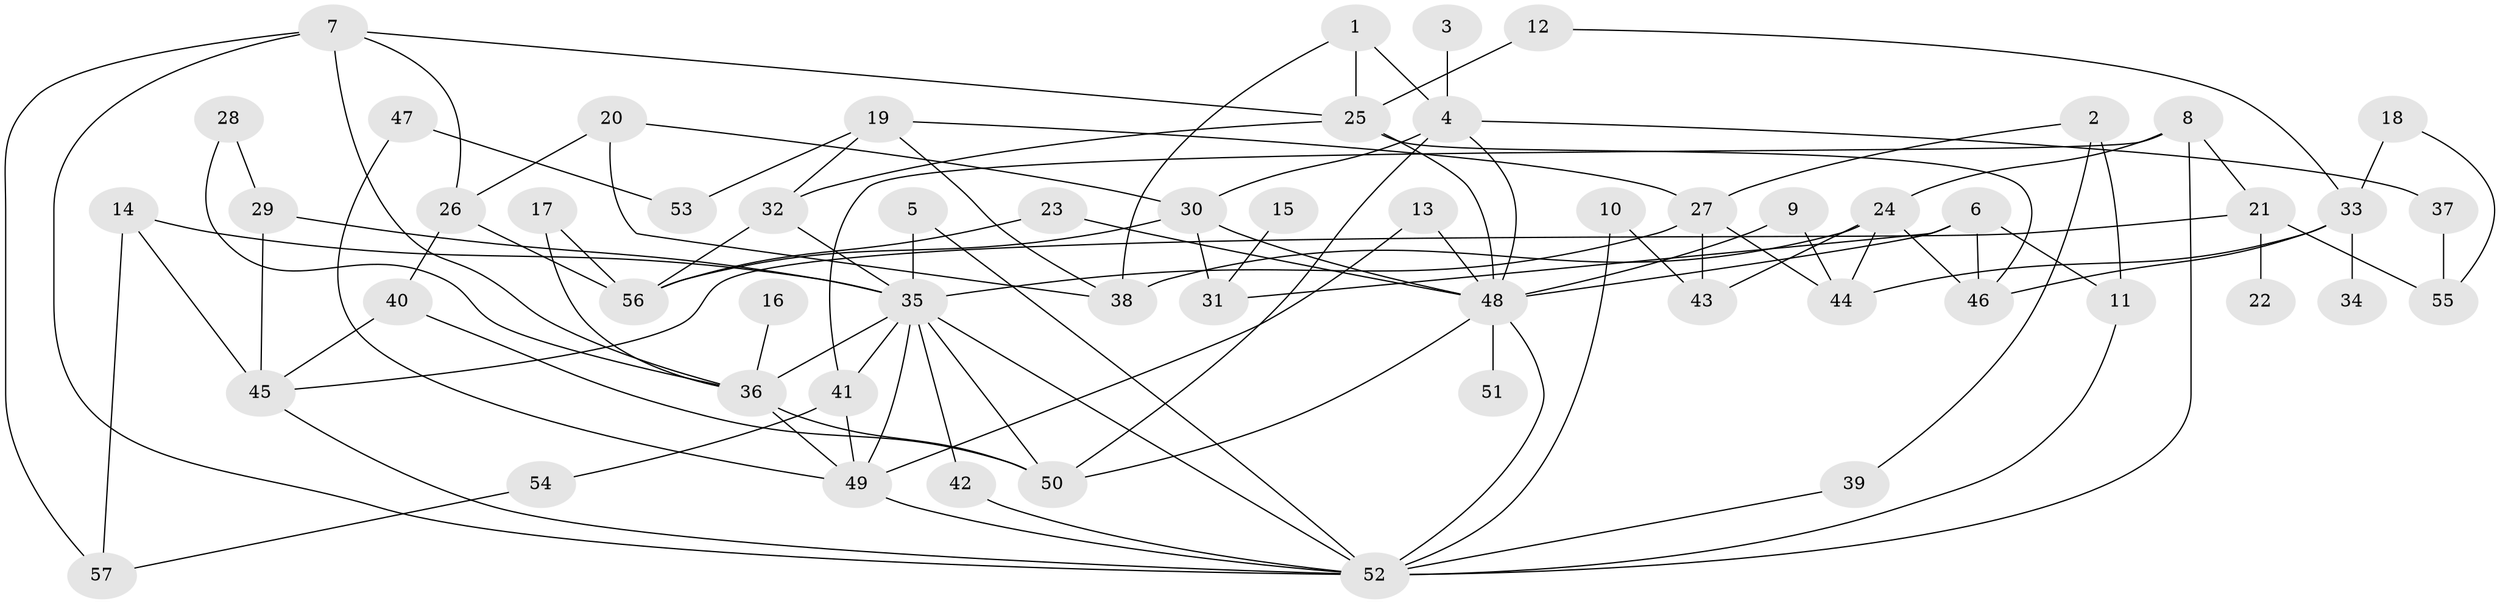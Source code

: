 // original degree distribution, {8: 0.008849557522123894, 6: 0.04424778761061947, 7: 0.008849557522123894, 5: 0.07079646017699115, 3: 0.24778761061946902, 1: 0.18584070796460178, 4: 0.1504424778761062, 2: 0.2831858407079646}
// Generated by graph-tools (version 1.1) at 2025/49/03/09/25 03:49:23]
// undirected, 57 vertices, 103 edges
graph export_dot {
graph [start="1"]
  node [color=gray90,style=filled];
  1;
  2;
  3;
  4;
  5;
  6;
  7;
  8;
  9;
  10;
  11;
  12;
  13;
  14;
  15;
  16;
  17;
  18;
  19;
  20;
  21;
  22;
  23;
  24;
  25;
  26;
  27;
  28;
  29;
  30;
  31;
  32;
  33;
  34;
  35;
  36;
  37;
  38;
  39;
  40;
  41;
  42;
  43;
  44;
  45;
  46;
  47;
  48;
  49;
  50;
  51;
  52;
  53;
  54;
  55;
  56;
  57;
  1 -- 4 [weight=1.0];
  1 -- 25 [weight=1.0];
  1 -- 38 [weight=1.0];
  2 -- 11 [weight=1.0];
  2 -- 27 [weight=1.0];
  2 -- 39 [weight=1.0];
  3 -- 4 [weight=1.0];
  4 -- 30 [weight=1.0];
  4 -- 37 [weight=1.0];
  4 -- 48 [weight=1.0];
  4 -- 50 [weight=1.0];
  5 -- 35 [weight=1.0];
  5 -- 52 [weight=1.0];
  6 -- 11 [weight=1.0];
  6 -- 31 [weight=1.0];
  6 -- 46 [weight=1.0];
  6 -- 48 [weight=1.0];
  7 -- 25 [weight=1.0];
  7 -- 26 [weight=1.0];
  7 -- 36 [weight=1.0];
  7 -- 52 [weight=1.0];
  7 -- 57 [weight=1.0];
  8 -- 21 [weight=1.0];
  8 -- 24 [weight=1.0];
  8 -- 41 [weight=1.0];
  8 -- 52 [weight=1.0];
  9 -- 44 [weight=1.0];
  9 -- 48 [weight=1.0];
  10 -- 43 [weight=1.0];
  10 -- 52 [weight=1.0];
  11 -- 52 [weight=1.0];
  12 -- 25 [weight=2.0];
  12 -- 33 [weight=1.0];
  13 -- 48 [weight=1.0];
  13 -- 49 [weight=1.0];
  14 -- 35 [weight=1.0];
  14 -- 45 [weight=1.0];
  14 -- 57 [weight=1.0];
  15 -- 31 [weight=1.0];
  16 -- 36 [weight=1.0];
  17 -- 36 [weight=1.0];
  17 -- 56 [weight=1.0];
  18 -- 33 [weight=1.0];
  18 -- 55 [weight=1.0];
  19 -- 27 [weight=1.0];
  19 -- 32 [weight=1.0];
  19 -- 38 [weight=1.0];
  19 -- 53 [weight=1.0];
  20 -- 26 [weight=1.0];
  20 -- 30 [weight=1.0];
  20 -- 38 [weight=1.0];
  21 -- 22 [weight=1.0];
  21 -- 45 [weight=1.0];
  21 -- 55 [weight=1.0];
  23 -- 48 [weight=1.0];
  23 -- 56 [weight=1.0];
  24 -- 38 [weight=1.0];
  24 -- 43 [weight=1.0];
  24 -- 44 [weight=1.0];
  24 -- 46 [weight=1.0];
  25 -- 32 [weight=1.0];
  25 -- 46 [weight=1.0];
  25 -- 48 [weight=1.0];
  26 -- 40 [weight=1.0];
  26 -- 56 [weight=1.0];
  27 -- 35 [weight=1.0];
  27 -- 43 [weight=1.0];
  27 -- 44 [weight=1.0];
  28 -- 29 [weight=1.0];
  28 -- 36 [weight=1.0];
  29 -- 35 [weight=1.0];
  29 -- 45 [weight=1.0];
  30 -- 31 [weight=1.0];
  30 -- 48 [weight=1.0];
  30 -- 56 [weight=1.0];
  32 -- 35 [weight=1.0];
  32 -- 56 [weight=1.0];
  33 -- 34 [weight=1.0];
  33 -- 44 [weight=1.0];
  33 -- 46 [weight=1.0];
  35 -- 36 [weight=1.0];
  35 -- 41 [weight=1.0];
  35 -- 42 [weight=1.0];
  35 -- 49 [weight=1.0];
  35 -- 50 [weight=1.0];
  35 -- 52 [weight=1.0];
  36 -- 49 [weight=1.0];
  36 -- 50 [weight=1.0];
  37 -- 55 [weight=1.0];
  39 -- 52 [weight=1.0];
  40 -- 45 [weight=1.0];
  40 -- 50 [weight=1.0];
  41 -- 49 [weight=1.0];
  41 -- 54 [weight=1.0];
  42 -- 52 [weight=1.0];
  45 -- 52 [weight=1.0];
  47 -- 49 [weight=1.0];
  47 -- 53 [weight=1.0];
  48 -- 50 [weight=1.0];
  48 -- 51 [weight=1.0];
  48 -- 52 [weight=1.0];
  49 -- 52 [weight=1.0];
  54 -- 57 [weight=1.0];
}
